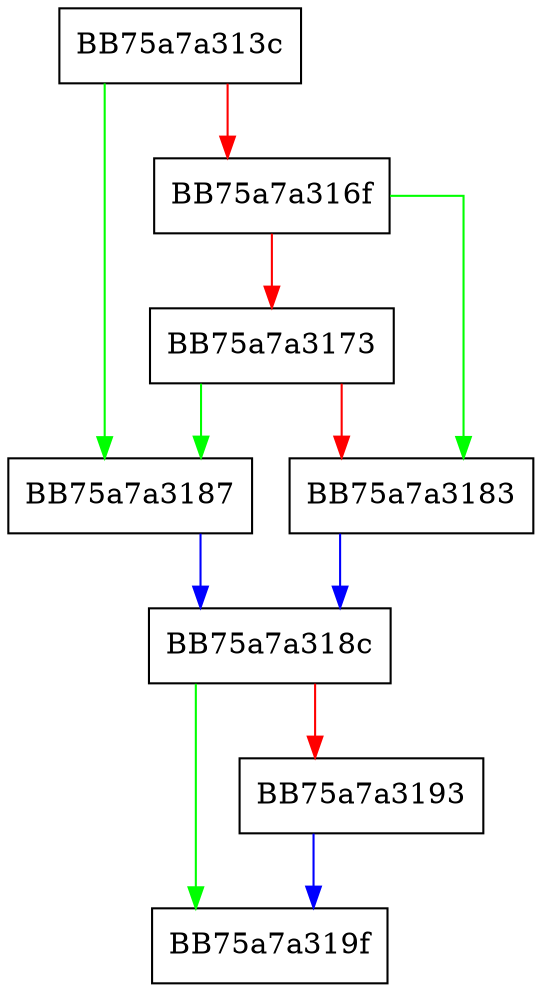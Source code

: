 digraph x_ismbbtype_l {
  node [shape="box"];
  graph [splines=ortho];
  BB75a7a313c -> BB75a7a3187 [color="green"];
  BB75a7a313c -> BB75a7a316f [color="red"];
  BB75a7a316f -> BB75a7a3183 [color="green"];
  BB75a7a316f -> BB75a7a3173 [color="red"];
  BB75a7a3173 -> BB75a7a3187 [color="green"];
  BB75a7a3173 -> BB75a7a3183 [color="red"];
  BB75a7a3183 -> BB75a7a318c [color="blue"];
  BB75a7a3187 -> BB75a7a318c [color="blue"];
  BB75a7a318c -> BB75a7a319f [color="green"];
  BB75a7a318c -> BB75a7a3193 [color="red"];
  BB75a7a3193 -> BB75a7a319f [color="blue"];
}
